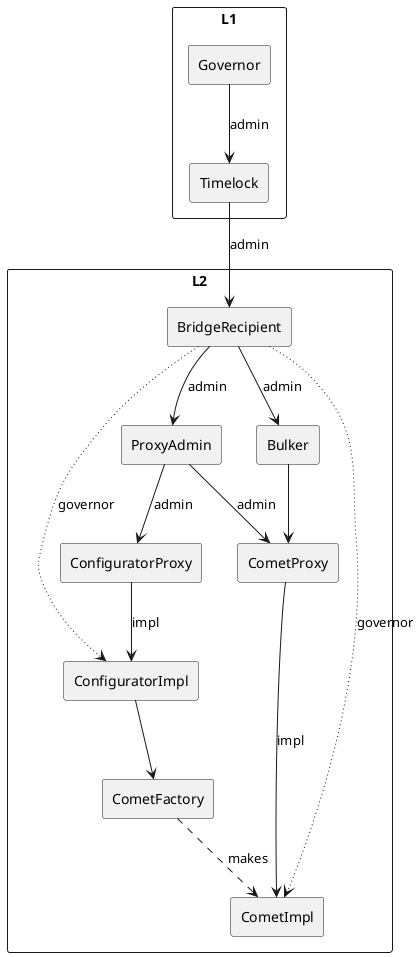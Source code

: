 @startuml

rectangle "L1" {
  rectangle Governor
  rectangle Timelock
}

rectangle "L2" {
  rectangle BridgeRecipient
  rectangle ProxyAdmin
  rectangle ConfiguratorProxy
  rectangle ConfiguratorImpl
  rectangle CometFactory
  rectangle CometProxy
  rectangle CometImpl
  rectangle Bulker
}

Governor --> Timelock : admin
Timelock --> BridgeRecipient : admin
BridgeRecipient --> ProxyAdmin : admin
BridgeRecipient --> Bulker : admin
ProxyAdmin --> ConfiguratorProxy : admin
ProxyAdmin --> CometProxy : admin
ConfiguratorProxy --> ConfiguratorImpl : impl
ConfiguratorImpl --> CometFactory
CometFactory ..> CometImpl : makes
CometProxy --> CometImpl : impl
Bulker --> CometProxy
BridgeRecipient ~~> ConfiguratorImpl : governor
BridgeRecipient ~~> CometImpl : governor

@enduml

